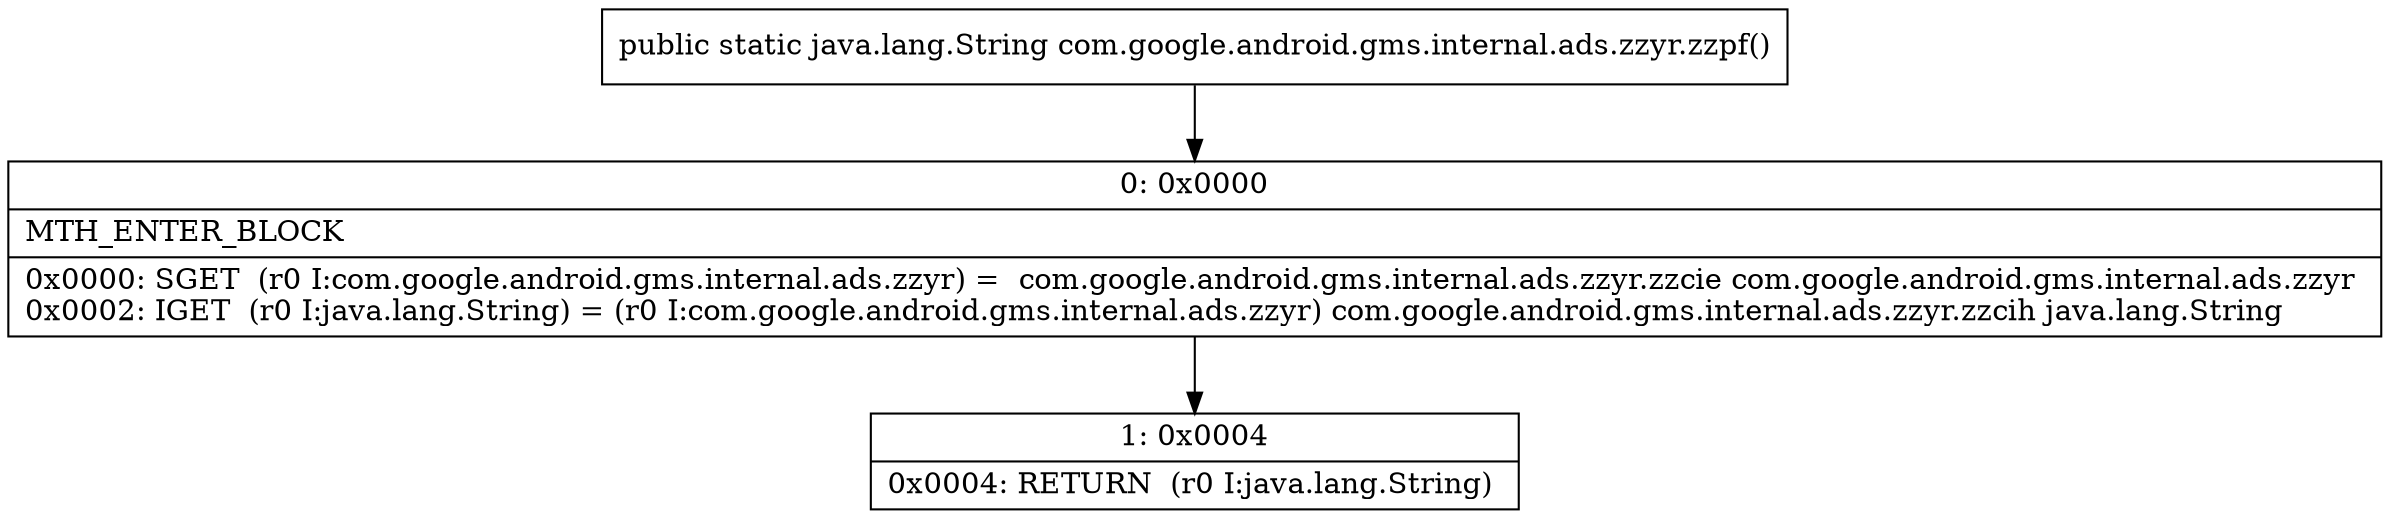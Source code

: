 digraph "CFG forcom.google.android.gms.internal.ads.zzyr.zzpf()Ljava\/lang\/String;" {
Node_0 [shape=record,label="{0\:\ 0x0000|MTH_ENTER_BLOCK\l|0x0000: SGET  (r0 I:com.google.android.gms.internal.ads.zzyr) =  com.google.android.gms.internal.ads.zzyr.zzcie com.google.android.gms.internal.ads.zzyr \l0x0002: IGET  (r0 I:java.lang.String) = (r0 I:com.google.android.gms.internal.ads.zzyr) com.google.android.gms.internal.ads.zzyr.zzcih java.lang.String \l}"];
Node_1 [shape=record,label="{1\:\ 0x0004|0x0004: RETURN  (r0 I:java.lang.String) \l}"];
MethodNode[shape=record,label="{public static java.lang.String com.google.android.gms.internal.ads.zzyr.zzpf() }"];
MethodNode -> Node_0;
Node_0 -> Node_1;
}

